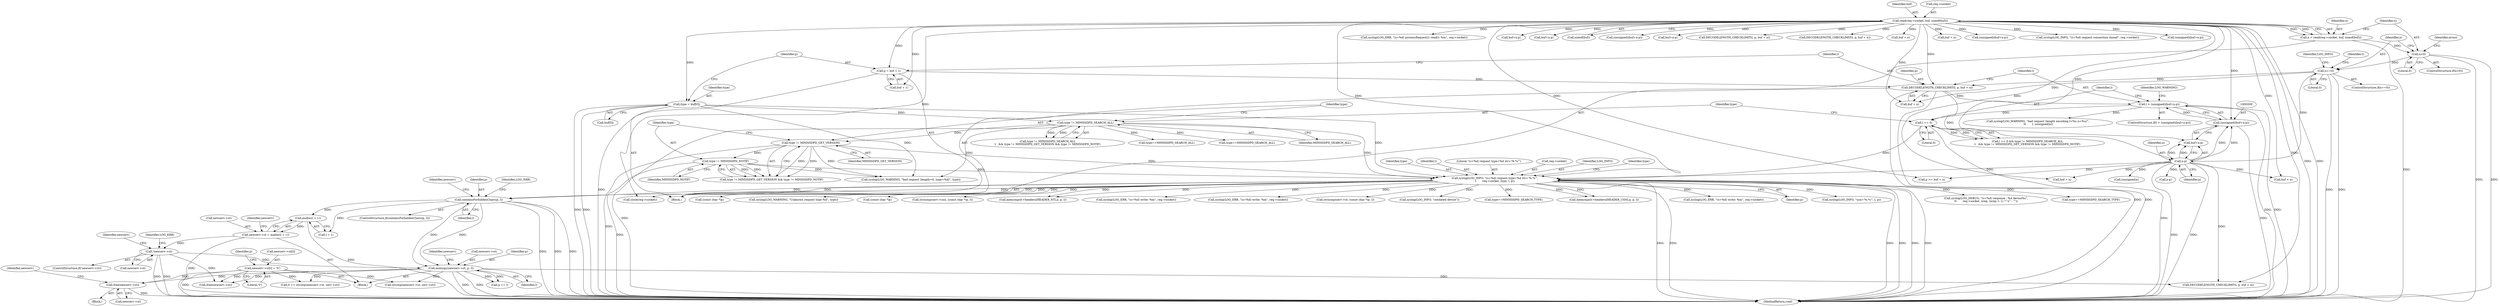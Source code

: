 digraph "0_miniupnp_b238cade9a173c6f751a34acf8ccff838a62aa47@API" {
"1001006" [label="(Call,free(newserv->st))"];
"1000742" [label="(Call,newserv->st[l] = '\0')"];
"1000736" [label="(Call,memcpy(newserv->st, p, l))"];
"1000727" [label="(Call,!newserv->st)"];
"1000718" [label="(Call,newserv->st = malloc(l + 1))"];
"1000722" [label="(Call,malloc(l + 1))"];
"1000710" [label="(Call,containsForbiddenChars(p, l))"];
"1000246" [label="(Call,syslog(LOG_INFO, \"(s=%d) request type=%d str='%.*s'\",\n\t       req->socket, type, l, p))"];
"1000141" [label="(Call,read(req->socket, buf, sizeof(buf)))"];
"1000237" [label="(Call,type != MINISSDPD_NOTIF)"];
"1000234" [label="(Call,type != MINISSDPD_GET_VERSION)"];
"1000230" [label="(Call,type != MINISSDPD_SEARCH_ALL)"];
"1000189" [label="(Call,type = buf[0])"];
"1000226" [label="(Call,l == 0)"];
"1000206" [label="(Call,l > (unsigned)(buf+n-p))"];
"1000199" [label="(Call,DECODELENGTH_CHECKLIMIT(l, p, buf + n))"];
"1000194" [label="(Call,p = buf + 1)"];
"1000174" [label="(Call,n==0)"];
"1000149" [label="(Call,n<0)"];
"1000139" [label="(Call,n = read(req->socket, buf, sizeof(buf)))"];
"1000208" [label="(Call,(unsigned)(buf+n-p))"];
"1000212" [label="(Call,n-p)"];
"1001144" [label="(MethodReturn,void)"];
"1000755" [label="(Call,buf + n)"];
"1000710" [label="(Call,containsForbiddenChars(p, l))"];
"1000195" [label="(Identifier,p)"];
"1000202" [label="(Call,buf + n)"];
"1000191" [label="(Call,buf[0])"];
"1000200" [label="(Identifier,l)"];
"1000712" [label="(Identifier,l)"];
"1000397" [label="(Call,type==MINISSDPD_SEARCH_ALL)"];
"1000711" [label="(Identifier,p)"];
"1000166" [label="(Call,syslog(LOG_ERR, \"(s=%d) processRequest(): read(): %m\", req->socket))"];
"1000912" [label="(Call,buf+n-p)"];
"1000715" [label="(Identifier,LOG_ERR)"];
"1000231" [label="(Identifier,type)"];
"1000214" [label="(Identifier,p)"];
"1000220" [label="(Call,(unsigned)n)"];
"1000776" [label="(Call,n-p)"];
"1000176" [label="(Literal,0)"];
"1000774" [label="(Call,buf+n-p)"];
"1000738" [label="(Identifier,newserv)"];
"1000190" [label="(Identifier,type)"];
"1000140" [label="(Identifier,n)"];
"1000146" [label="(Call,sizeof(buf))"];
"1000236" [label="(Identifier,MINISSDPD_GET_VERSION)"];
"1000241" [label="(Call,syslog(LOG_WARNING, \"bad request (length=0, type=%d)\", type))"];
"1000252" [label="(Identifier,type)"];
"1000750" [label="(Identifier,p)"];
"1000659" [label="(Call,syslog(LOG_DEBUG, \"(s=%d) response : %d device%s\",\n\t\t       req->socket, nrep, (nrep > 1) ? \"s\" : \"\"))"];
"1000772" [label="(Call,(unsigned)(buf+n-p))"];
"1000145" [label="(Identifier,buf)"];
"1000189" [label="(Call,type = buf[0])"];
"1000843" [label="(Call,buf+n-p)"];
"1000832" [label="(Call,DECODELENGTH_CHECKLIMIT(l, p, buf + n))"];
"1000719" [label="(Call,newserv->st)"];
"1000722" [label="(Call,malloc(l + 1))"];
"1000365" [label="(Call,type==MINISSDPD_SEARCH_TYPE)"];
"1000709" [label="(ControlStructure,if(containsForbiddenChars(p, l)))"];
"1000186" [label="(Identifier,t)"];
"1000753" [label="(Call,p >= buf + n)"];
"1001002" [label="(Block,)"];
"1000766" [label="(Call,buf + n)"];
"1000228" [label="(Literal,0)"];
"1000156" [label="(Identifier,errno)"];
"1000212" [label="(Call,n-p)"];
"1000737" [label="(Call,newserv->st)"];
"1000901" [label="(Call,DECODELENGTH_CHECKLIMIT(l, p, buf + n))"];
"1000226" [label="(Call,l == 0)"];
"1000194" [label="(Call,p = buf + 1)"];
"1000723" [label="(Call,l + 1)"];
"1000575" [label="(Call,(const char *)p)"];
"1000736" [label="(Call,memcpy(newserv->st, p, l))"];
"1000179" [label="(Identifier,LOG_INFO)"];
"1001083" [label="(Call,syslog(LOG_WARNING, \"Unknown request type %d\", type))"];
"1000590" [label="(Call,(const char *)p)"];
"1000225" [label="(Call,l == 0 && type != MINISSDPD_SEARCH_ALL\n\t   && type != MINISSDPD_GET_VERSION && type != MINISSDPD_NOTIF)"];
"1000733" [label="(Identifier,LOG_ERR)"];
"1000586" [label="(Call,strncmp(serv->usn, (const char *)p, l))"];
"1000253" [label="(Identifier,l)"];
"1000257" [label="(Block,)"];
"1000175" [label="(Identifier,n)"];
"1000229" [label="(Call,type != MINISSDPD_SEARCH_ALL\n\t   && type != MINISSDPD_GET_VERSION && type != MINISSDPD_NOTIF)"];
"1000151" [label="(Literal,0)"];
"1000248" [label="(Literal,\"(s=%d) request type=%d str='%.*s'\")"];
"1000205" [label="(ControlStructure,if(l > (unsigned)(buf+n-p)))"];
"1000217" [label="(Identifier,LOG_WARNING)"];
"1000594" [label="(Call,type==MINISSDPD_SEARCH_ALL)"];
"1001007" [label="(Call,newserv->st)"];
"1000726" [label="(ControlStructure,if(!newserv->st))"];
"1000370" [label="(Call,memcmp(d->headers[HEADER_NT].p, p, l))"];
"1000238" [label="(Identifier,type)"];
"1000835" [label="(Call,buf + n)"];
"1000230" [label="(Call,type != MINISSDPD_SEARCH_ALL)"];
"1000150" [label="(Identifier,n)"];
"1000904" [label="(Call,buf + n)"];
"1000227" [label="(Identifier,l)"];
"1000201" [label="(Identifier,p)"];
"1000196" [label="(Call,buf + 1)"];
"1000249" [label="(Call,req->socket)"];
"1001100" [label="(Call,syslog(LOG_ERR, \"(s=%d) write: %m\", req->socket))"];
"1000174" [label="(Call,n==0)"];
"1000206" [label="(Call,l > (unsigned)(buf+n-p))"];
"1000718" [label="(Call,newserv->st = malloc(l + 1))"];
"1000141" [label="(Call,read(req->socket, buf, sizeof(buf)))"];
"1000247" [label="(Identifier,LOG_INFO)"];
"1000743" [label="(Call,newserv->st[l])"];
"1000148" [label="(ControlStructure,if(n<0))"];
"1001012" [label="(Identifier,newserv)"];
"1000741" [label="(Identifier,l)"];
"1000173" [label="(ControlStructure,if(n==0))"];
"1000246" [label="(Call,syslog(LOG_INFO, \"(s=%d) request type=%d str='%.*s'\",\n\t       req->socket, type, l, p))"];
"1000995" [label="(Call,strcmp(newserv->st, serv->st))"];
"1000232" [label="(Identifier,MINISSDPD_SEARCH_ALL)"];
"1000993" [label="(Call,0 == strcmp(newserv->st, serv->st))"];
"1001069" [label="(Call,syslog(LOG_ERR, \"(s=%d) write: %m\", req->socket))"];
"1000233" [label="(Call,type != MINISSDPD_GET_VERSION && type != MINISSDPD_NOTIF)"];
"1000210" [label="(Call,buf+n-p)"];
"1000740" [label="(Identifier,p)"];
"1000571" [label="(Call,strncmp(serv->st, (const char *)p, l))"];
"1000235" [label="(Identifier,type)"];
"1000745" [label="(Identifier,newserv)"];
"1000321" [label="(Call,syslog(LOG_INFO, \"outdated device\"))"];
"1000566" [label="(Call,type==MINISSDPD_SEARCH_TYPE)"];
"1000199" [label="(Call,DECODELENGTH_CHECKLIMIT(l, p, buf + n))"];
"1000727" [label="(Call,!newserv->st)"];
"1000139" [label="(Call,n = read(req->socket, buf, sizeof(buf)))"];
"1000387" [label="(Call,memcmp(d->headers[HEADER_USN].p, p, l))"];
"1000841" [label="(Call,(unsigned)(buf+n-p))"];
"1001006" [label="(Call,free(newserv->st))"];
"1000178" [label="(Call,syslog(LOG_INFO, \"(s=%d) request connection closed\", req->socket))"];
"1000216" [label="(Call,syslog(LOG_WARNING, \"bad request (length encoding l=%u n=%u)\",\n \t\t       l, (unsigned)n))"];
"1000207" [label="(Identifier,l)"];
"1000749" [label="(Call,p += l)"];
"1000116" [label="(Block,)"];
"1000720" [label="(Identifier,newserv)"];
"1000291" [label="(Call,syslog(LOG_ERR, \"(s=%d) write: %m\", req->socket))"];
"1000729" [label="(Identifier,newserv)"];
"1000728" [label="(Call,newserv->st)"];
"1001133" [label="(Call,close(req->socket))"];
"1000142" [label="(Call,req->socket)"];
"1000208" [label="(Call,(unsigned)(buf+n-p))"];
"1000763" [label="(Call,DECODELENGTH_CHECKLIMIT(l, p, buf + n))"];
"1000254" [label="(Identifier,p)"];
"1000234" [label="(Call,type != MINISSDPD_GET_VERSION)"];
"1000793" [label="(Call,syslog(LOG_INFO, \"usn='%.*s'\", l, p))"];
"1000748" [label="(Literal,'\0')"];
"1000237" [label="(Call,type != MINISSDPD_NOTIF)"];
"1000742" [label="(Call,newserv->st[l] = '\0')"];
"1000213" [label="(Identifier,n)"];
"1001112" [label="(Call,free(newserv->st))"];
"1000910" [label="(Call,(unsigned)(buf+n-p))"];
"1000149" [label="(Call,n<0)"];
"1000256" [label="(Identifier,type)"];
"1000239" [label="(Identifier,MINISSDPD_NOTIF)"];
"1001006" -> "1001002"  [label="AST: "];
"1001006" -> "1001007"  [label="CFG: "];
"1001007" -> "1001006"  [label="AST: "];
"1001012" -> "1001006"  [label="CFG: "];
"1001006" -> "1001144"  [label="DDG: "];
"1000742" -> "1001006"  [label="DDG: "];
"1000736" -> "1001006"  [label="DDG: "];
"1000742" -> "1000257"  [label="AST: "];
"1000742" -> "1000748"  [label="CFG: "];
"1000743" -> "1000742"  [label="AST: "];
"1000748" -> "1000742"  [label="AST: "];
"1000750" -> "1000742"  [label="CFG: "];
"1000742" -> "1001144"  [label="DDG: "];
"1000742" -> "1000993"  [label="DDG: "];
"1000742" -> "1000995"  [label="DDG: "];
"1000742" -> "1001112"  [label="DDG: "];
"1000736" -> "1000257"  [label="AST: "];
"1000736" -> "1000741"  [label="CFG: "];
"1000737" -> "1000736"  [label="AST: "];
"1000740" -> "1000736"  [label="AST: "];
"1000741" -> "1000736"  [label="AST: "];
"1000745" -> "1000736"  [label="CFG: "];
"1000736" -> "1001144"  [label="DDG: "];
"1000736" -> "1001144"  [label="DDG: "];
"1000727" -> "1000736"  [label="DDG: "];
"1000710" -> "1000736"  [label="DDG: "];
"1000710" -> "1000736"  [label="DDG: "];
"1000736" -> "1000749"  [label="DDG: "];
"1000736" -> "1000749"  [label="DDG: "];
"1000736" -> "1000763"  [label="DDG: "];
"1000736" -> "1000993"  [label="DDG: "];
"1000736" -> "1000995"  [label="DDG: "];
"1000736" -> "1001112"  [label="DDG: "];
"1000727" -> "1000726"  [label="AST: "];
"1000727" -> "1000728"  [label="CFG: "];
"1000728" -> "1000727"  [label="AST: "];
"1000733" -> "1000727"  [label="CFG: "];
"1000738" -> "1000727"  [label="CFG: "];
"1000727" -> "1001144"  [label="DDG: "];
"1000727" -> "1001144"  [label="DDG: "];
"1000718" -> "1000727"  [label="DDG: "];
"1000727" -> "1001112"  [label="DDG: "];
"1000718" -> "1000257"  [label="AST: "];
"1000718" -> "1000722"  [label="CFG: "];
"1000719" -> "1000718"  [label="AST: "];
"1000722" -> "1000718"  [label="AST: "];
"1000729" -> "1000718"  [label="CFG: "];
"1000718" -> "1001144"  [label="DDG: "];
"1000722" -> "1000718"  [label="DDG: "];
"1000722" -> "1000723"  [label="CFG: "];
"1000723" -> "1000722"  [label="AST: "];
"1000722" -> "1001144"  [label="DDG: "];
"1000710" -> "1000722"  [label="DDG: "];
"1000710" -> "1000709"  [label="AST: "];
"1000710" -> "1000712"  [label="CFG: "];
"1000711" -> "1000710"  [label="AST: "];
"1000712" -> "1000710"  [label="AST: "];
"1000715" -> "1000710"  [label="CFG: "];
"1000720" -> "1000710"  [label="CFG: "];
"1000710" -> "1001144"  [label="DDG: "];
"1000710" -> "1001144"  [label="DDG: "];
"1000710" -> "1001144"  [label="DDG: "];
"1000246" -> "1000710"  [label="DDG: "];
"1000246" -> "1000710"  [label="DDG: "];
"1000710" -> "1000723"  [label="DDG: "];
"1000246" -> "1000116"  [label="AST: "];
"1000246" -> "1000254"  [label="CFG: "];
"1000247" -> "1000246"  [label="AST: "];
"1000248" -> "1000246"  [label="AST: "];
"1000249" -> "1000246"  [label="AST: "];
"1000252" -> "1000246"  [label="AST: "];
"1000253" -> "1000246"  [label="AST: "];
"1000254" -> "1000246"  [label="AST: "];
"1000256" -> "1000246"  [label="CFG: "];
"1000246" -> "1001144"  [label="DDG: "];
"1000246" -> "1001144"  [label="DDG: "];
"1000246" -> "1001144"  [label="DDG: "];
"1000246" -> "1001144"  [label="DDG: "];
"1000246" -> "1001144"  [label="DDG: "];
"1000246" -> "1001144"  [label="DDG: "];
"1000141" -> "1000246"  [label="DDG: "];
"1000237" -> "1000246"  [label="DDG: "];
"1000230" -> "1000246"  [label="DDG: "];
"1000234" -> "1000246"  [label="DDG: "];
"1000189" -> "1000246"  [label="DDG: "];
"1000226" -> "1000246"  [label="DDG: "];
"1000212" -> "1000246"  [label="DDG: "];
"1000246" -> "1000291"  [label="DDG: "];
"1000246" -> "1000321"  [label="DDG: "];
"1000246" -> "1000365"  [label="DDG: "];
"1000246" -> "1000370"  [label="DDG: "];
"1000246" -> "1000370"  [label="DDG: "];
"1000246" -> "1000387"  [label="DDG: "];
"1000246" -> "1000387"  [label="DDG: "];
"1000246" -> "1000566"  [label="DDG: "];
"1000246" -> "1000575"  [label="DDG: "];
"1000246" -> "1000571"  [label="DDG: "];
"1000246" -> "1000590"  [label="DDG: "];
"1000246" -> "1000586"  [label="DDG: "];
"1000246" -> "1000659"  [label="DDG: "];
"1000246" -> "1000793"  [label="DDG: "];
"1000246" -> "1001069"  [label="DDG: "];
"1000246" -> "1001083"  [label="DDG: "];
"1000246" -> "1001100"  [label="DDG: "];
"1000246" -> "1001133"  [label="DDG: "];
"1000141" -> "1000139"  [label="AST: "];
"1000141" -> "1000146"  [label="CFG: "];
"1000142" -> "1000141"  [label="AST: "];
"1000145" -> "1000141"  [label="AST: "];
"1000146" -> "1000141"  [label="AST: "];
"1000139" -> "1000141"  [label="CFG: "];
"1000141" -> "1001144"  [label="DDG: "];
"1000141" -> "1001144"  [label="DDG: "];
"1000141" -> "1000139"  [label="DDG: "];
"1000141" -> "1000139"  [label="DDG: "];
"1000141" -> "1000166"  [label="DDG: "];
"1000141" -> "1000178"  [label="DDG: "];
"1000141" -> "1000189"  [label="DDG: "];
"1000141" -> "1000194"  [label="DDG: "];
"1000141" -> "1000196"  [label="DDG: "];
"1000141" -> "1000199"  [label="DDG: "];
"1000141" -> "1000202"  [label="DDG: "];
"1000141" -> "1000208"  [label="DDG: "];
"1000141" -> "1000210"  [label="DDG: "];
"1000141" -> "1000753"  [label="DDG: "];
"1000141" -> "1000755"  [label="DDG: "];
"1000141" -> "1000763"  [label="DDG: "];
"1000141" -> "1000766"  [label="DDG: "];
"1000141" -> "1000772"  [label="DDG: "];
"1000141" -> "1000774"  [label="DDG: "];
"1000141" -> "1000832"  [label="DDG: "];
"1000141" -> "1000835"  [label="DDG: "];
"1000141" -> "1000841"  [label="DDG: "];
"1000141" -> "1000843"  [label="DDG: "];
"1000141" -> "1000901"  [label="DDG: "];
"1000141" -> "1000904"  [label="DDG: "];
"1000141" -> "1000910"  [label="DDG: "];
"1000141" -> "1000912"  [label="DDG: "];
"1000141" -> "1001133"  [label="DDG: "];
"1000237" -> "1000233"  [label="AST: "];
"1000237" -> "1000239"  [label="CFG: "];
"1000238" -> "1000237"  [label="AST: "];
"1000239" -> "1000237"  [label="AST: "];
"1000233" -> "1000237"  [label="CFG: "];
"1000237" -> "1001144"  [label="DDG: "];
"1000237" -> "1000233"  [label="DDG: "];
"1000237" -> "1000233"  [label="DDG: "];
"1000234" -> "1000237"  [label="DDG: "];
"1000237" -> "1000241"  [label="DDG: "];
"1000234" -> "1000233"  [label="AST: "];
"1000234" -> "1000236"  [label="CFG: "];
"1000235" -> "1000234"  [label="AST: "];
"1000236" -> "1000234"  [label="AST: "];
"1000238" -> "1000234"  [label="CFG: "];
"1000233" -> "1000234"  [label="CFG: "];
"1000234" -> "1001144"  [label="DDG: "];
"1000234" -> "1000233"  [label="DDG: "];
"1000234" -> "1000233"  [label="DDG: "];
"1000230" -> "1000234"  [label="DDG: "];
"1000234" -> "1000241"  [label="DDG: "];
"1000230" -> "1000229"  [label="AST: "];
"1000230" -> "1000232"  [label="CFG: "];
"1000231" -> "1000230"  [label="AST: "];
"1000232" -> "1000230"  [label="AST: "];
"1000235" -> "1000230"  [label="CFG: "];
"1000229" -> "1000230"  [label="CFG: "];
"1000230" -> "1001144"  [label="DDG: "];
"1000230" -> "1000229"  [label="DDG: "];
"1000230" -> "1000229"  [label="DDG: "];
"1000189" -> "1000230"  [label="DDG: "];
"1000230" -> "1000241"  [label="DDG: "];
"1000230" -> "1000397"  [label="DDG: "];
"1000230" -> "1000594"  [label="DDG: "];
"1000189" -> "1000116"  [label="AST: "];
"1000189" -> "1000191"  [label="CFG: "];
"1000190" -> "1000189"  [label="AST: "];
"1000191" -> "1000189"  [label="AST: "];
"1000195" -> "1000189"  [label="CFG: "];
"1000189" -> "1001144"  [label="DDG: "];
"1000189" -> "1001144"  [label="DDG: "];
"1000189" -> "1000241"  [label="DDG: "];
"1000226" -> "1000225"  [label="AST: "];
"1000226" -> "1000228"  [label="CFG: "];
"1000227" -> "1000226"  [label="AST: "];
"1000228" -> "1000226"  [label="AST: "];
"1000231" -> "1000226"  [label="CFG: "];
"1000225" -> "1000226"  [label="CFG: "];
"1000226" -> "1001144"  [label="DDG: "];
"1000226" -> "1000225"  [label="DDG: "];
"1000226" -> "1000225"  [label="DDG: "];
"1000206" -> "1000226"  [label="DDG: "];
"1000206" -> "1000205"  [label="AST: "];
"1000206" -> "1000208"  [label="CFG: "];
"1000207" -> "1000206"  [label="AST: "];
"1000208" -> "1000206"  [label="AST: "];
"1000217" -> "1000206"  [label="CFG: "];
"1000227" -> "1000206"  [label="CFG: "];
"1000206" -> "1001144"  [label="DDG: "];
"1000206" -> "1001144"  [label="DDG: "];
"1000199" -> "1000206"  [label="DDG: "];
"1000208" -> "1000206"  [label="DDG: "];
"1000206" -> "1000216"  [label="DDG: "];
"1000199" -> "1000116"  [label="AST: "];
"1000199" -> "1000202"  [label="CFG: "];
"1000200" -> "1000199"  [label="AST: "];
"1000201" -> "1000199"  [label="AST: "];
"1000202" -> "1000199"  [label="AST: "];
"1000207" -> "1000199"  [label="CFG: "];
"1000199" -> "1001144"  [label="DDG: "];
"1000199" -> "1001144"  [label="DDG: "];
"1000194" -> "1000199"  [label="DDG: "];
"1000174" -> "1000199"  [label="DDG: "];
"1000199" -> "1000212"  [label="DDG: "];
"1000194" -> "1000116"  [label="AST: "];
"1000194" -> "1000196"  [label="CFG: "];
"1000195" -> "1000194"  [label="AST: "];
"1000196" -> "1000194"  [label="AST: "];
"1000200" -> "1000194"  [label="CFG: "];
"1000194" -> "1001144"  [label="DDG: "];
"1000174" -> "1000173"  [label="AST: "];
"1000174" -> "1000176"  [label="CFG: "];
"1000175" -> "1000174"  [label="AST: "];
"1000176" -> "1000174"  [label="AST: "];
"1000179" -> "1000174"  [label="CFG: "];
"1000186" -> "1000174"  [label="CFG: "];
"1000174" -> "1001144"  [label="DDG: "];
"1000174" -> "1001144"  [label="DDG: "];
"1000149" -> "1000174"  [label="DDG: "];
"1000174" -> "1000202"  [label="DDG: "];
"1000174" -> "1000212"  [label="DDG: "];
"1000149" -> "1000148"  [label="AST: "];
"1000149" -> "1000151"  [label="CFG: "];
"1000150" -> "1000149"  [label="AST: "];
"1000151" -> "1000149"  [label="AST: "];
"1000156" -> "1000149"  [label="CFG: "];
"1000175" -> "1000149"  [label="CFG: "];
"1000149" -> "1001144"  [label="DDG: "];
"1000149" -> "1001144"  [label="DDG: "];
"1000139" -> "1000149"  [label="DDG: "];
"1000139" -> "1000116"  [label="AST: "];
"1000140" -> "1000139"  [label="AST: "];
"1000150" -> "1000139"  [label="CFG: "];
"1000139" -> "1001144"  [label="DDG: "];
"1000208" -> "1000210"  [label="CFG: "];
"1000209" -> "1000208"  [label="AST: "];
"1000210" -> "1000208"  [label="AST: "];
"1000208" -> "1001144"  [label="DDG: "];
"1000212" -> "1000208"  [label="DDG: "];
"1000212" -> "1000208"  [label="DDG: "];
"1000212" -> "1000210"  [label="AST: "];
"1000212" -> "1000214"  [label="CFG: "];
"1000213" -> "1000212"  [label="AST: "];
"1000214" -> "1000212"  [label="AST: "];
"1000210" -> "1000212"  [label="CFG: "];
"1000212" -> "1001144"  [label="DDG: "];
"1000212" -> "1001144"  [label="DDG: "];
"1000212" -> "1000210"  [label="DDG: "];
"1000212" -> "1000210"  [label="DDG: "];
"1000212" -> "1000220"  [label="DDG: "];
"1000212" -> "1000753"  [label="DDG: "];
"1000212" -> "1000755"  [label="DDG: "];
"1000212" -> "1000763"  [label="DDG: "];
"1000212" -> "1000766"  [label="DDG: "];
"1000212" -> "1000776"  [label="DDG: "];
}
